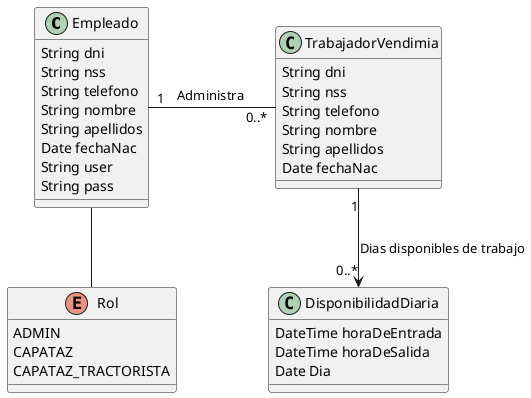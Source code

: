 @startuml CapaPersistencia2


class  Empleado{
    String dni
    String nss
    String telefono
    String nombre
    String apellidos
    Date fechaNac
    String user
    String pass

}



enum Rol{
    ADMIN
    CAPATAZ
    CAPATAZ_TRACTORISTA
}


class TrabajadorVendimia{
    String dni
    String nss
    String telefono
    String nombre
    String apellidos
    Date fechaNac
}


class DisponibilidadDiaria{
    DateTime horaDeEntrada
    DateTime horaDeSalida
    Date Dia
}


Empleado -down- Rol

TrabajadorVendimia "1" -down->  "0..*" DisponibilidadDiaria : "Dias disponibles de trabajo"

Empleado "1" -right- "0..*" TrabajadorVendimia :    "   Administra    "


@enduml